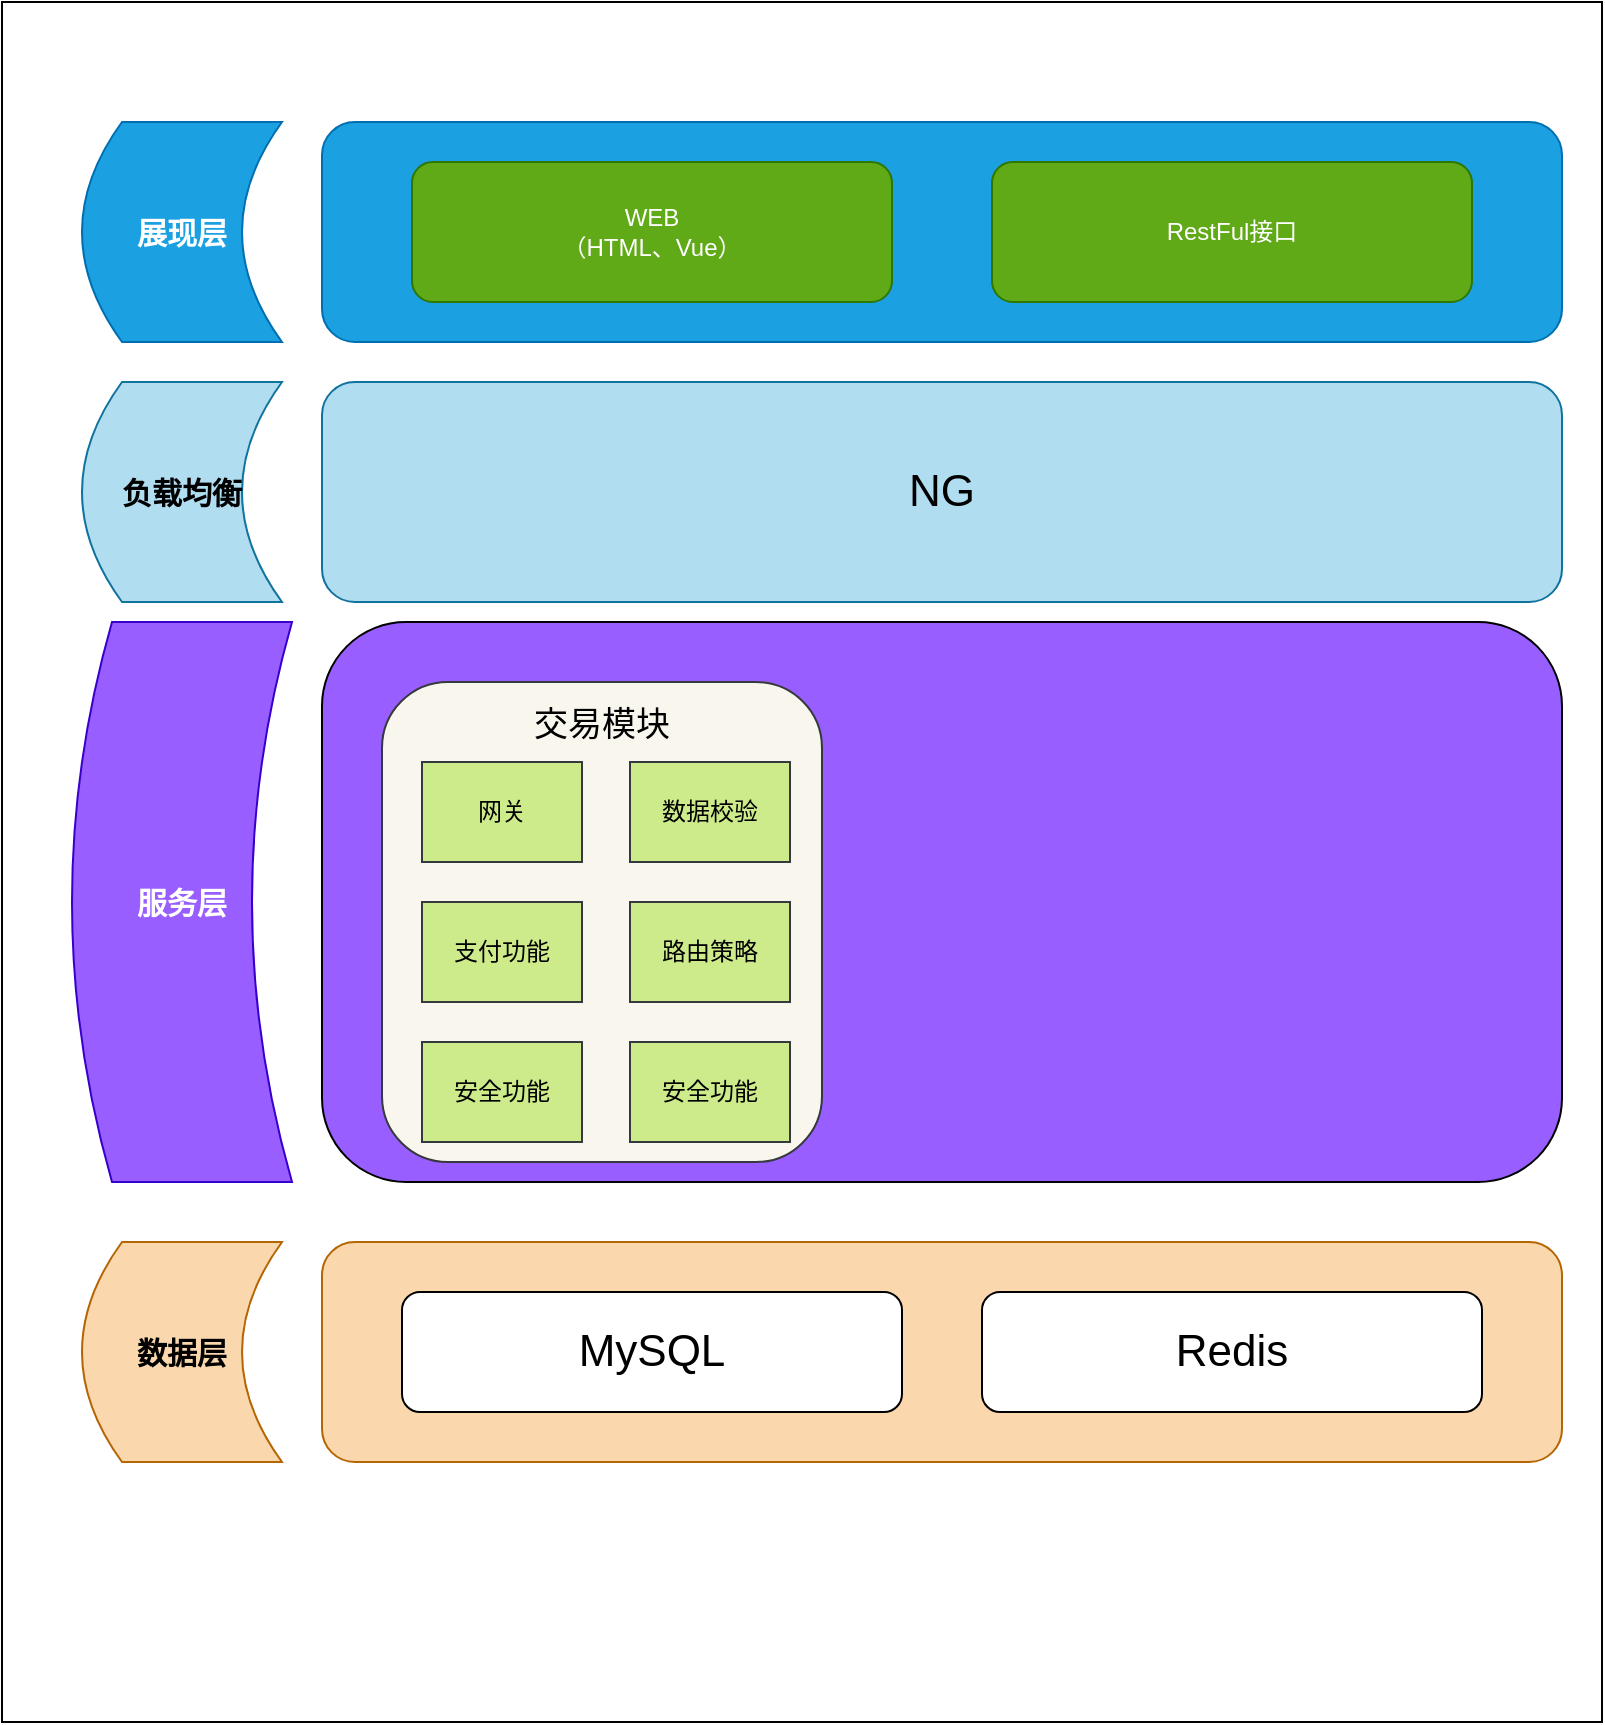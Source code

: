<mxfile version="20.8.23" type="github">
  <diagram name="第 1 页" id="LN-BlfQK8SBuet2djH5t">
    <mxGraphModel dx="1387" dy="804" grid="1" gridSize="10" guides="1" tooltips="1" connect="1" arrows="1" fold="1" page="1" pageScale="1" pageWidth="827" pageHeight="1169" math="0" shadow="0">
      <root>
        <mxCell id="0" />
        <mxCell id="1" parent="0" />
        <mxCell id="xZm4XHAqwVmXd4-ixebD-1" value="" style="rounded=0;whiteSpace=wrap;html=1;movable=0;resizable=0;rotatable=0;deletable=0;editable=0;locked=1;connectable=0;" vertex="1" parent="1">
          <mxGeometry x="20" y="40" width="800" height="860" as="geometry" />
        </mxCell>
        <mxCell id="xZm4XHAqwVmXd4-ixebD-2" value="展现层" style="shape=dataStorage;whiteSpace=wrap;html=1;fixedSize=1;fillColor=#1ba1e2;fontColor=#ffffff;strokeColor=#006EAF;fontStyle=1;fontSize=15;" vertex="1" parent="1">
          <mxGeometry x="60" y="100" width="100" height="110" as="geometry" />
        </mxCell>
        <mxCell id="xZm4XHAqwVmXd4-ixebD-4" value="" style="rounded=1;whiteSpace=wrap;html=1;fillColor=#1ba1e2;fontColor=#ffffff;strokeColor=#006EAF;" vertex="1" parent="1">
          <mxGeometry x="180" y="100" width="620" height="110" as="geometry" />
        </mxCell>
        <mxCell id="xZm4XHAqwVmXd4-ixebD-9" value="WEB&lt;br&gt;（HTML、Vue）" style="rounded=1;whiteSpace=wrap;html=1;fillColor=#60a917;fontColor=#ffffff;strokeColor=#2D7600;" vertex="1" parent="1">
          <mxGeometry x="225" y="120" width="240" height="70" as="geometry" />
        </mxCell>
        <mxCell id="xZm4XHAqwVmXd4-ixebD-10" value="RestFul接口" style="rounded=1;whiteSpace=wrap;html=1;fillColor=#60a917;fontColor=#ffffff;strokeColor=#2D7600;" vertex="1" parent="1">
          <mxGeometry x="515" y="120" width="240" height="70" as="geometry" />
        </mxCell>
        <mxCell id="xZm4XHAqwVmXd4-ixebD-16" value="负载均衡" style="shape=dataStorage;whiteSpace=wrap;html=1;fixedSize=1;fillColor=#b1ddf0;strokeColor=#10739e;fontStyle=1;fontSize=15;" vertex="1" parent="1">
          <mxGeometry x="60" y="230" width="100" height="110" as="geometry" />
        </mxCell>
        <mxCell id="xZm4XHAqwVmXd4-ixebD-17" value="NG" style="rounded=1;whiteSpace=wrap;html=1;fontSize=22;fillColor=#b1ddf0;strokeColor=#10739e;" vertex="1" parent="1">
          <mxGeometry x="180" y="230" width="620" height="110" as="geometry" />
        </mxCell>
        <mxCell id="xZm4XHAqwVmXd4-ixebD-21" value="服务层" style="shape=dataStorage;whiteSpace=wrap;html=1;fixedSize=1;fillColor=#995EFF;fontColor=#ffffff;strokeColor=#3700CC;fontStyle=1;fontSize=15;" vertex="1" parent="1">
          <mxGeometry x="55" y="350" width="110" height="280" as="geometry" />
        </mxCell>
        <mxCell id="xZm4XHAqwVmXd4-ixebD-22" value="" style="rounded=1;whiteSpace=wrap;html=1;fontSize=22;fillColor=#995EFF;" vertex="1" parent="1">
          <mxGeometry x="180" y="350" width="620" height="280" as="geometry" />
        </mxCell>
        <mxCell id="xZm4XHAqwVmXd4-ixebD-23" value="数据层" style="shape=dataStorage;whiteSpace=wrap;html=1;fixedSize=1;fillColor=#fad7ac;strokeColor=#b46504;fontStyle=1;fontSize=15;" vertex="1" parent="1">
          <mxGeometry x="60" y="660" width="100" height="110" as="geometry" />
        </mxCell>
        <mxCell id="xZm4XHAqwVmXd4-ixebD-24" value="" style="rounded=1;whiteSpace=wrap;html=1;fontSize=22;fillColor=#fad7ac;strokeColor=#b46504;" vertex="1" parent="1">
          <mxGeometry x="180" y="660" width="620" height="110" as="geometry" />
        </mxCell>
        <mxCell id="xZm4XHAqwVmXd4-ixebD-25" value="MySQL" style="rounded=1;whiteSpace=wrap;html=1;fontSize=22;" vertex="1" parent="1">
          <mxGeometry x="220" y="685" width="250" height="60" as="geometry" />
        </mxCell>
        <mxCell id="xZm4XHAqwVmXd4-ixebD-26" value="Redis" style="rounded=1;whiteSpace=wrap;html=1;fontSize=22;" vertex="1" parent="1">
          <mxGeometry x="510" y="685" width="250" height="60" as="geometry" />
        </mxCell>
        <mxCell id="xZm4XHAqwVmXd4-ixebD-27" value="&lt;font style=&quot;font-size: 17px;&quot;&gt;交易模块&lt;/font&gt;" style="rounded=1;whiteSpace=wrap;html=1;fontSize=22;fillColor=#f9f7ed;verticalAlign=top;strokeColor=#36393d;" vertex="1" parent="1">
          <mxGeometry x="210" y="380" width="220" height="240" as="geometry" />
        </mxCell>
        <mxCell id="xZm4XHAqwVmXd4-ixebD-28" value="网关" style="rounded=0;whiteSpace=wrap;html=1;fontSize=12;fillColor=#cdeb8b;strokeColor=#36393d;" vertex="1" parent="1">
          <mxGeometry x="230" y="420" width="80" height="50" as="geometry" />
        </mxCell>
        <mxCell id="xZm4XHAqwVmXd4-ixebD-29" value="数据校验" style="rounded=0;whiteSpace=wrap;html=1;fontSize=12;fillColor=#cdeb8b;strokeColor=#36393d;" vertex="1" parent="1">
          <mxGeometry x="334" y="420" width="80" height="50" as="geometry" />
        </mxCell>
        <mxCell id="xZm4XHAqwVmXd4-ixebD-30" value="路由策略" style="rounded=0;whiteSpace=wrap;html=1;fontSize=12;fillColor=#cdeb8b;strokeColor=#36393d;" vertex="1" parent="1">
          <mxGeometry x="334" y="490" width="80" height="50" as="geometry" />
        </mxCell>
        <mxCell id="xZm4XHAqwVmXd4-ixebD-31" value="支付功能" style="rounded=0;whiteSpace=wrap;html=1;fontSize=12;fillColor=#cdeb8b;strokeColor=#36393d;" vertex="1" parent="1">
          <mxGeometry x="230" y="490" width="80" height="50" as="geometry" />
        </mxCell>
        <mxCell id="xZm4XHAqwVmXd4-ixebD-32" value="安全功能" style="rounded=0;whiteSpace=wrap;html=1;fontSize=12;fillColor=#cdeb8b;strokeColor=#36393d;" vertex="1" parent="1">
          <mxGeometry x="230" y="560" width="80" height="50" as="geometry" />
        </mxCell>
        <mxCell id="xZm4XHAqwVmXd4-ixebD-33" value="安全功能" style="rounded=0;whiteSpace=wrap;html=1;fontSize=12;fillColor=#cdeb8b;strokeColor=#36393d;" vertex="1" parent="1">
          <mxGeometry x="334" y="560" width="80" height="50" as="geometry" />
        </mxCell>
      </root>
    </mxGraphModel>
  </diagram>
</mxfile>
